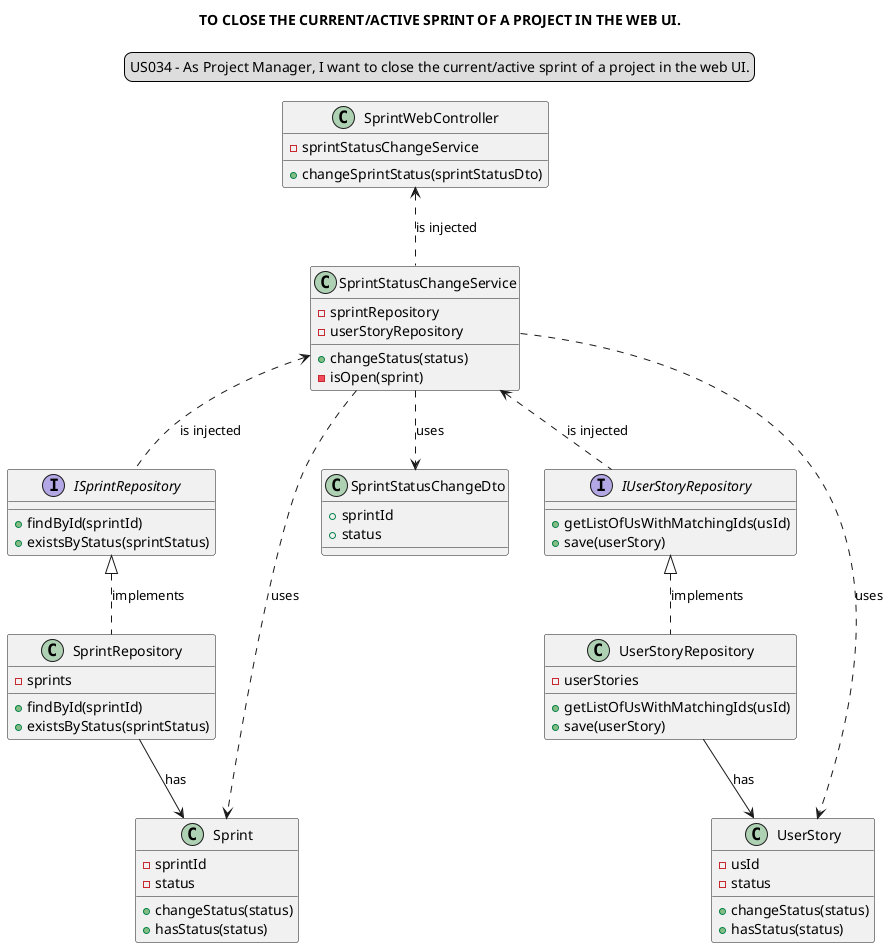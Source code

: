 @startuml

skinparam sequenceMessageAlign center
title TO CLOSE THE CURRENT/ACTIVE SPRINT OF A PROJECT IN THE WEB UI.
legend top
US034 - As Project Manager, I want to close the current/active sprint of a project in the web UI.
end legend


class SprintWebController {
- sprintStatusChangeService
+ changeSprintStatus(sprintStatusDto)
}

class SprintStatusChangeService {
- sprintRepository
- userStoryRepository
+ changeStatus(status)
- isOpen(sprint)
}

interface ISprintRepository {
+ findById(sprintId)
+ existsByStatus(sprintStatus)
}

class SprintRepository {
- sprints
+ findById(sprintId)
+ existsByStatus(sprintStatus)
}

class Sprint {
- sprintId
- status
+ changeStatus(status)
+ hasStatus(status)
}

class SprintStatusChangeDto {
+ sprintId
+ status
}

interface IUserStoryRepository {
+ getListOfUsWithMatchingIds(usId)
+ save(userStory)
}

class UserStoryRepository {
- userStories
+ getListOfUsWithMatchingIds(usId)
+ save(userStory)
}

class UserStory {
- usId
- status
+ changeStatus(status)
+ hasStatus(status)
}

SprintWebController <.. SprintStatusChangeService: is injected
SprintStatusChangeService <.. ISprintRepository: is injected
SprintStatusChangeService <.. IUserStoryRepository: is injected
ISprintRepository <|.. SprintRepository: implements
IUserStoryRepository <|.. UserStoryRepository: implements
SprintRepository --> Sprint: has
UserStoryRepository --> UserStory: has
SprintStatusChangeService ..> Sprint: uses
SprintStatusChangeService ..> UserStory: uses
SprintStatusChangeService ..> SprintStatusChangeDto: uses

@enduml